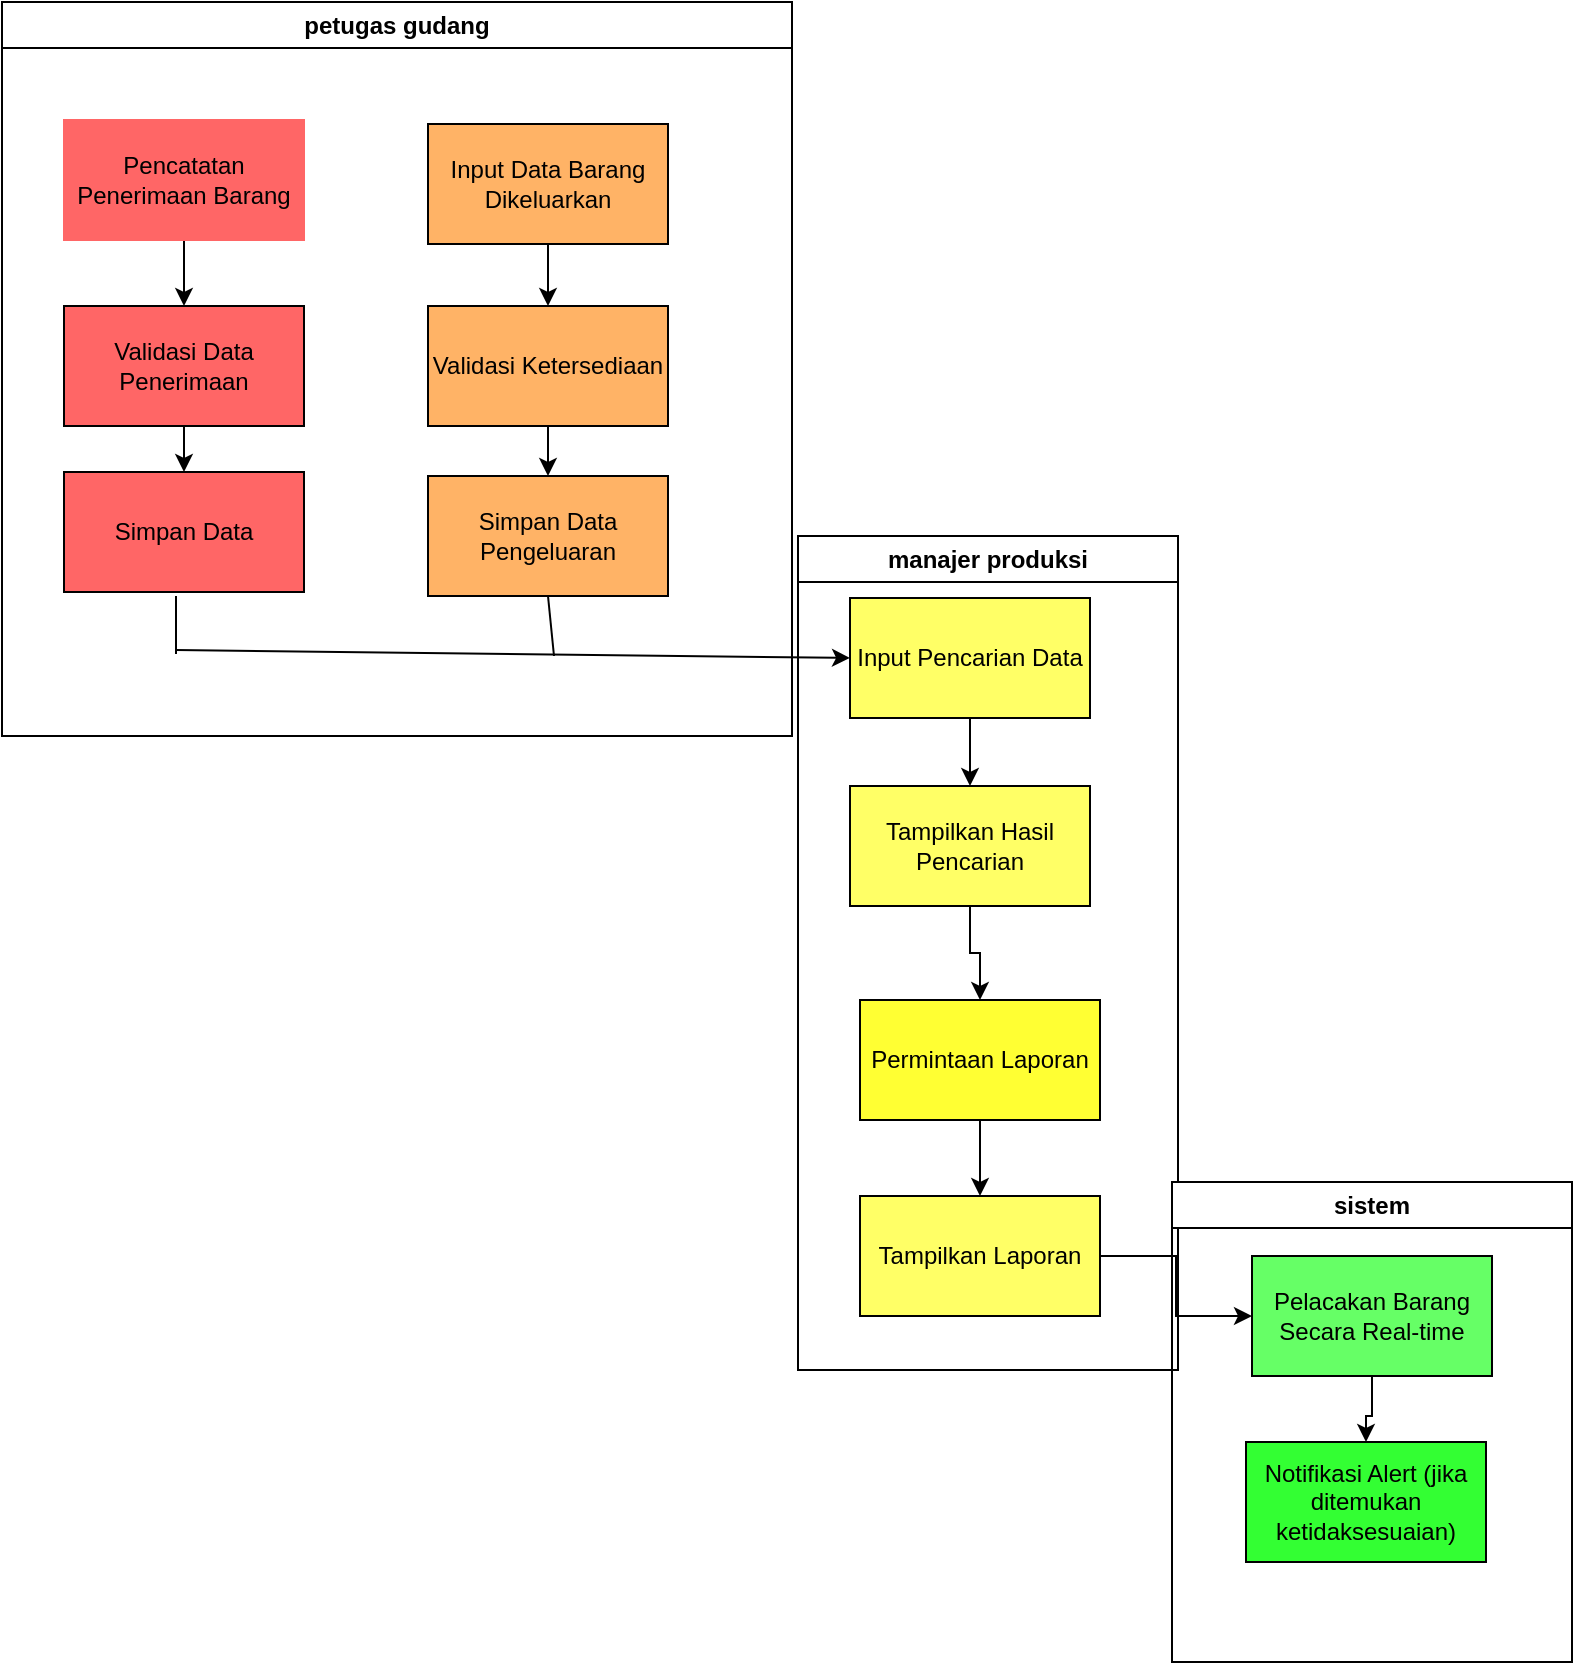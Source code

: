 <mxfile version="24.8.4">
  <diagram name="Halaman-1" id="fzw7f7M-E7K-5TqHMxP9">
    <mxGraphModel grid="0" page="0" gridSize="10" guides="1" tooltips="1" connect="1" arrows="1" fold="1" pageScale="1" pageWidth="827" pageHeight="1169" math="0" shadow="0">
      <root>
        <mxCell id="0" />
        <mxCell id="1" parent="0" />
        <mxCell id="4p9B-67MM0pn3tl8hi9--1" value="petugas gudang" style="swimlane;whiteSpace=wrap;html=1;" vertex="1" parent="1">
          <mxGeometry x="-472" y="-127" width="395" height="367" as="geometry" />
        </mxCell>
        <mxCell id="4p9B-67MM0pn3tl8hi9--9" value="" style="edgeStyle=orthogonalEdgeStyle;rounded=0;orthogonalLoop=1;jettySize=auto;html=1;entryX=0.5;entryY=0;entryDx=0;entryDy=0;" edge="1" parent="4p9B-67MM0pn3tl8hi9--1" source="JcqThOEWqxvbwVYOyfZa-2" target="JcqThOEWqxvbwVYOyfZa-4">
          <mxGeometry relative="1" as="geometry" />
        </mxCell>
        <mxCell id="JcqThOEWqxvbwVYOyfZa-2" value="Pencatatan Penerimaan Barang" style="rounded=0;whiteSpace=wrap;html=1;strokeColor=#FF6666;fillColor=#FF6666;" vertex="1" parent="4p9B-67MM0pn3tl8hi9--1">
          <mxGeometry x="31" y="59" width="120" height="60" as="geometry" />
        </mxCell>
        <mxCell id="4p9B-67MM0pn3tl8hi9--10" value="" style="edgeStyle=orthogonalEdgeStyle;rounded=0;orthogonalLoop=1;jettySize=auto;html=1;" edge="1" parent="4p9B-67MM0pn3tl8hi9--1" source="JcqThOEWqxvbwVYOyfZa-4" target="JcqThOEWqxvbwVYOyfZa-1">
          <mxGeometry relative="1" as="geometry" />
        </mxCell>
        <mxCell id="JcqThOEWqxvbwVYOyfZa-4" value="Validasi Data Penerimaan" style="rounded=0;whiteSpace=wrap;html=1;fillColor=#FF6666;" vertex="1" parent="4p9B-67MM0pn3tl8hi9--1">
          <mxGeometry x="31" y="152" width="120" height="60" as="geometry" />
        </mxCell>
        <mxCell id="JcqThOEWqxvbwVYOyfZa-1" value="Simpan Data" style="rounded=0;whiteSpace=wrap;html=1;fillColor=#FF6666;" vertex="1" parent="4p9B-67MM0pn3tl8hi9--1">
          <mxGeometry x="31" y="235" width="120" height="60" as="geometry" />
        </mxCell>
        <mxCell id="4p9B-67MM0pn3tl8hi9--11" style="edgeStyle=orthogonalEdgeStyle;rounded=0;orthogonalLoop=1;jettySize=auto;html=1;entryX=0.5;entryY=0;entryDx=0;entryDy=0;" edge="1" parent="4p9B-67MM0pn3tl8hi9--1" source="JcqThOEWqxvbwVYOyfZa-7" target="JcqThOEWqxvbwVYOyfZa-3">
          <mxGeometry relative="1" as="geometry" />
        </mxCell>
        <mxCell id="JcqThOEWqxvbwVYOyfZa-7" value="Input Data Barang Dikeluarkan" style="rounded=0;whiteSpace=wrap;html=1;fillColor=#FFB366;" vertex="1" parent="4p9B-67MM0pn3tl8hi9--1">
          <mxGeometry x="213" y="61" width="120" height="60" as="geometry" />
        </mxCell>
        <mxCell id="4p9B-67MM0pn3tl8hi9--12" style="edgeStyle=orthogonalEdgeStyle;rounded=0;orthogonalLoop=1;jettySize=auto;html=1;" edge="1" parent="4p9B-67MM0pn3tl8hi9--1" source="JcqThOEWqxvbwVYOyfZa-3" target="JcqThOEWqxvbwVYOyfZa-8">
          <mxGeometry relative="1" as="geometry" />
        </mxCell>
        <mxCell id="JcqThOEWqxvbwVYOyfZa-3" value="Validasi Ketersediaan" style="rounded=0;whiteSpace=wrap;html=1;fillColor=#FFB366;" vertex="1" parent="4p9B-67MM0pn3tl8hi9--1">
          <mxGeometry x="213" y="152" width="120" height="60" as="geometry" />
        </mxCell>
        <mxCell id="JcqThOEWqxvbwVYOyfZa-8" value="Simpan Data Pengeluaran" style="rounded=0;whiteSpace=wrap;html=1;fillColor=#FFB366;" vertex="1" parent="4p9B-67MM0pn3tl8hi9--1">
          <mxGeometry x="213" y="237" width="120" height="60" as="geometry" />
        </mxCell>
        <mxCell id="4p9B-67MM0pn3tl8hi9--13" value="" style="endArrow=none;html=1;rounded=0;" edge="1" parent="4p9B-67MM0pn3tl8hi9--1">
          <mxGeometry width="50" height="50" relative="1" as="geometry">
            <mxPoint x="87" y="326" as="sourcePoint" />
            <mxPoint x="87" y="297" as="targetPoint" />
          </mxGeometry>
        </mxCell>
        <mxCell id="4p9B-67MM0pn3tl8hi9--2" value="manajer produksi" style="swimlane;whiteSpace=wrap;html=1;" vertex="1" parent="1">
          <mxGeometry x="-74" y="140" width="190" height="417" as="geometry" />
        </mxCell>
        <mxCell id="4p9B-67MM0pn3tl8hi9--18" style="edgeStyle=orthogonalEdgeStyle;rounded=0;orthogonalLoop=1;jettySize=auto;html=1;entryX=0.5;entryY=0;entryDx=0;entryDy=0;" edge="1" parent="4p9B-67MM0pn3tl8hi9--2" source="JcqThOEWqxvbwVYOyfZa-6" target="JcqThOEWqxvbwVYOyfZa-5">
          <mxGeometry relative="1" as="geometry" />
        </mxCell>
        <mxCell id="JcqThOEWqxvbwVYOyfZa-6" value="Input Pencarian Data" style="rounded=0;whiteSpace=wrap;html=1;fillColor=#FFFF66;" vertex="1" parent="4p9B-67MM0pn3tl8hi9--2">
          <mxGeometry x="26" y="31" width="120" height="60" as="geometry" />
        </mxCell>
        <mxCell id="4p9B-67MM0pn3tl8hi9--19" style="edgeStyle=orthogonalEdgeStyle;rounded=0;orthogonalLoop=1;jettySize=auto;html=1;" edge="1" parent="4p9B-67MM0pn3tl8hi9--2" source="JcqThOEWqxvbwVYOyfZa-5" target="4p9B-67MM0pn3tl8hi9--4">
          <mxGeometry relative="1" as="geometry" />
        </mxCell>
        <mxCell id="JcqThOEWqxvbwVYOyfZa-5" value="Tampilkan Hasil Pencarian" style="rounded=0;whiteSpace=wrap;html=1;fillColor=#FFFF66;" vertex="1" parent="4p9B-67MM0pn3tl8hi9--2">
          <mxGeometry x="26" y="125" width="120" height="60" as="geometry" />
        </mxCell>
        <mxCell id="4p9B-67MM0pn3tl8hi9--20" style="edgeStyle=orthogonalEdgeStyle;rounded=0;orthogonalLoop=1;jettySize=auto;html=1;entryX=0.5;entryY=0;entryDx=0;entryDy=0;" edge="1" parent="4p9B-67MM0pn3tl8hi9--2" source="4p9B-67MM0pn3tl8hi9--4" target="4p9B-67MM0pn3tl8hi9--5">
          <mxGeometry relative="1" as="geometry" />
        </mxCell>
        <mxCell id="4p9B-67MM0pn3tl8hi9--4" value="Permintaan Laporan" style="rounded=0;whiteSpace=wrap;html=1;fillColor=#FFFF33;" vertex="1" parent="4p9B-67MM0pn3tl8hi9--2">
          <mxGeometry x="31" y="232" width="120" height="60" as="geometry" />
        </mxCell>
        <mxCell id="4p9B-67MM0pn3tl8hi9--5" value="Tampilkan Laporan" style="rounded=0;whiteSpace=wrap;html=1;fillColor=#FFFF66;" vertex="1" parent="4p9B-67MM0pn3tl8hi9--2">
          <mxGeometry x="31" y="330" width="120" height="60" as="geometry" />
        </mxCell>
        <mxCell id="4p9B-67MM0pn3tl8hi9--6" value="sistem" style="swimlane;whiteSpace=wrap;html=1;" vertex="1" parent="1">
          <mxGeometry x="113" y="463" width="200" height="240" as="geometry" />
        </mxCell>
        <mxCell id="4p9B-67MM0pn3tl8hi9--22" value="" style="edgeStyle=orthogonalEdgeStyle;rounded=0;orthogonalLoop=1;jettySize=auto;html=1;" edge="1" parent="4p9B-67MM0pn3tl8hi9--6" source="4p9B-67MM0pn3tl8hi9--7" target="4p9B-67MM0pn3tl8hi9--8">
          <mxGeometry relative="1" as="geometry" />
        </mxCell>
        <mxCell id="4p9B-67MM0pn3tl8hi9--7" value="Pelacakan Barang Secara Real-time" style="rounded=0;whiteSpace=wrap;html=1;fillColor=#66FF66;" vertex="1" parent="4p9B-67MM0pn3tl8hi9--6">
          <mxGeometry x="40" y="37" width="120" height="60" as="geometry" />
        </mxCell>
        <mxCell id="4p9B-67MM0pn3tl8hi9--8" value="Notifikasi Alert (jika ditemukan ketidaksesuaian)" style="rounded=0;whiteSpace=wrap;html=1;fillColor=#33FF33;" vertex="1" parent="4p9B-67MM0pn3tl8hi9--6">
          <mxGeometry x="37" y="130" width="120" height="60" as="geometry" />
        </mxCell>
        <mxCell id="4p9B-67MM0pn3tl8hi9--15" value="" style="endArrow=classic;html=1;rounded=0;entryX=0;entryY=0.5;entryDx=0;entryDy=0;" edge="1" parent="1" target="JcqThOEWqxvbwVYOyfZa-6">
          <mxGeometry width="50" height="50" relative="1" as="geometry">
            <mxPoint x="-385" y="197" as="sourcePoint" />
            <mxPoint x="205" y="64" as="targetPoint" />
          </mxGeometry>
        </mxCell>
        <mxCell id="4p9B-67MM0pn3tl8hi9--17" value="" style="endArrow=none;html=1;rounded=0;exitX=0.5;exitY=1;exitDx=0;exitDy=0;" edge="1" parent="1" source="JcqThOEWqxvbwVYOyfZa-8">
          <mxGeometry width="50" height="50" relative="1" as="geometry">
            <mxPoint x="155" y="114" as="sourcePoint" />
            <mxPoint x="-196" y="200" as="targetPoint" />
          </mxGeometry>
        </mxCell>
        <mxCell id="4p9B-67MM0pn3tl8hi9--21" style="edgeStyle=orthogonalEdgeStyle;rounded=0;orthogonalLoop=1;jettySize=auto;html=1;entryX=0;entryY=0.5;entryDx=0;entryDy=0;" edge="1" parent="1" source="4p9B-67MM0pn3tl8hi9--5" target="4p9B-67MM0pn3tl8hi9--7">
          <mxGeometry relative="1" as="geometry" />
        </mxCell>
      </root>
    </mxGraphModel>
  </diagram>
</mxfile>

